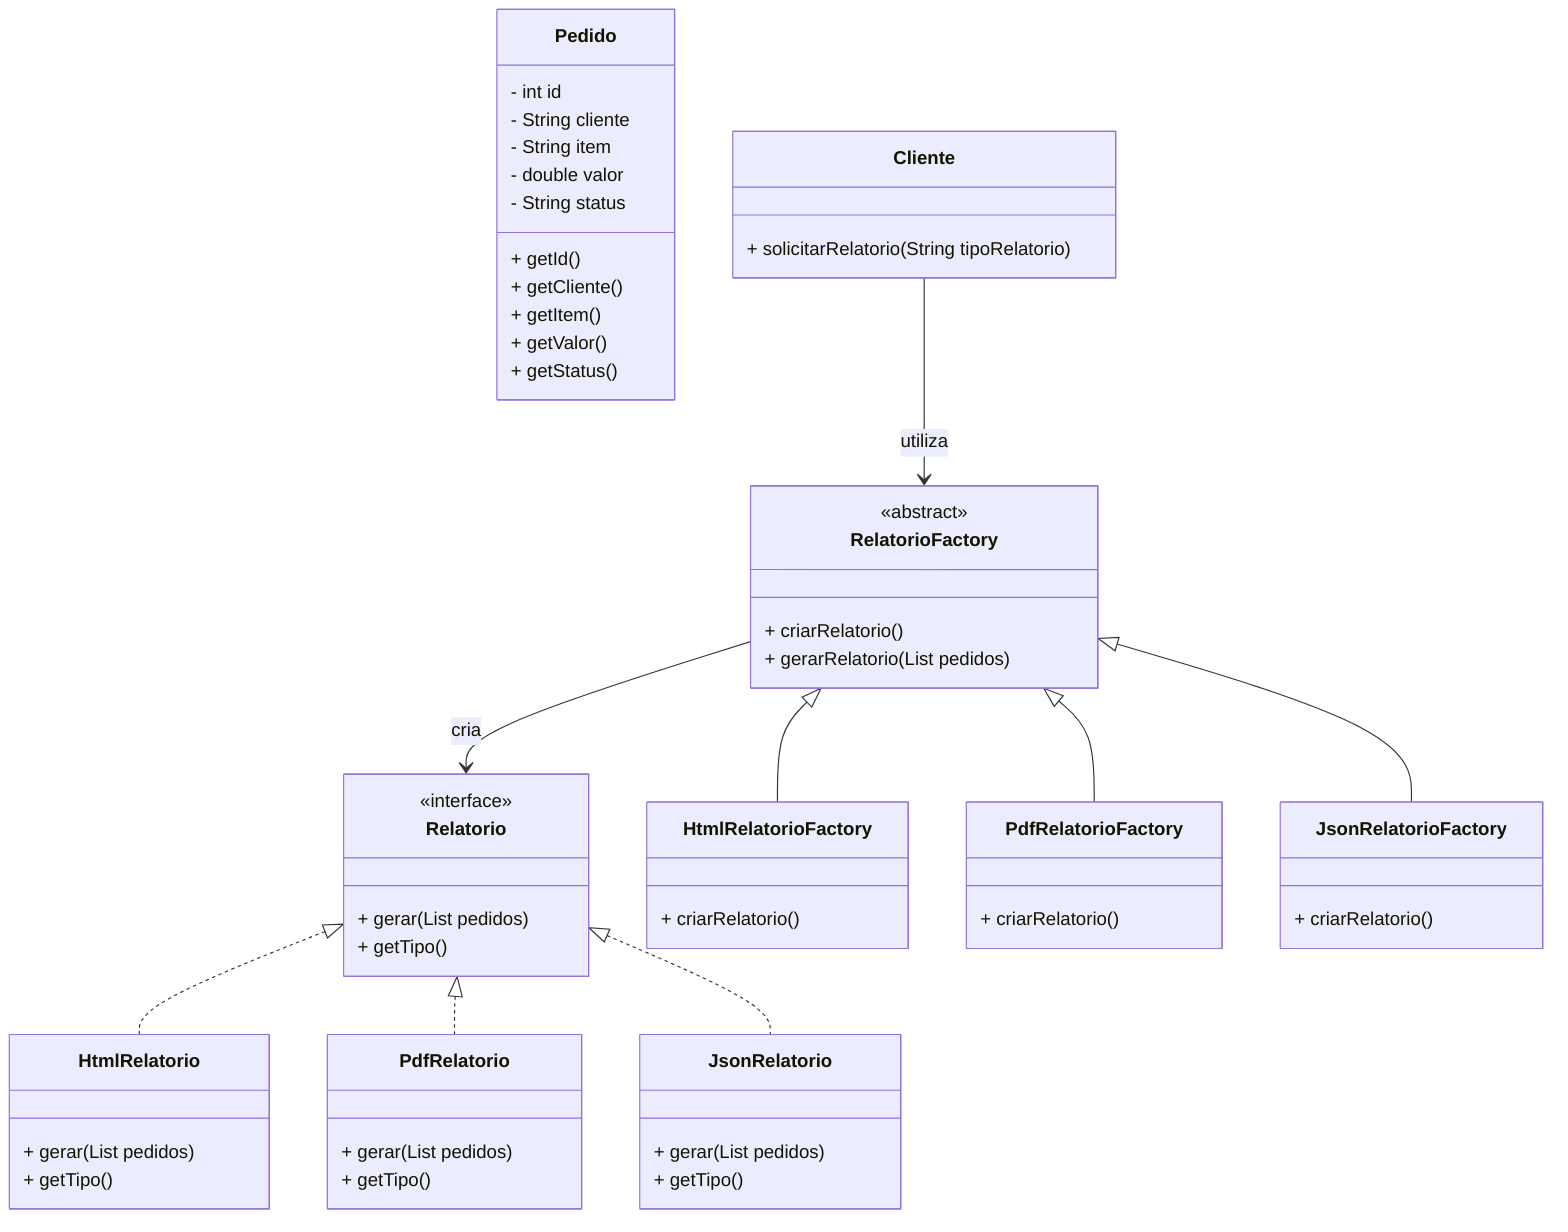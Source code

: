 %% filepath: c:\Users\Vinicius\Documents\GitHub\atividade-PdP\sistema-pedidos\docs\FactoryMethod.mmd
classDiagram
    class Pedido {
        - int id
        - String cliente
        - String item
        - double valor
        - String status
        + getId()
        + getCliente()
        + getItem()
        + getValor()
        + getStatus()
    }

    class Relatorio {
        <<interface>>
        + gerar(List<Pedido> pedidos)
        + getTipo()
    }

    class HtmlRelatorio {
        + gerar(List<Pedido> pedidos)
        + getTipo()
    }

    class PdfRelatorio {
        + gerar(List<Pedido> pedidos)
        + getTipo()
    }

    class JsonRelatorio {
        + gerar(List<Pedido> pedidos)
        + getTipo()
    }

    Relatorio <|.. HtmlRelatorio
    Relatorio <|.. PdfRelatorio
    Relatorio <|.. JsonRelatorio

    class RelatorioFactory {
        <<abstract>>
        + criarRelatorio()
        + gerarRelatorio(List<Pedido> pedidos)
    }

    class HtmlRelatorioFactory {
        + criarRelatorio()
    }

    class PdfRelatorioFactory {
        + criarRelatorio()
    }

    class JsonRelatorioFactory {
        + criarRelatorio()
    }

    RelatorioFactory <|-- HtmlRelatorioFactory
    RelatorioFactory <|-- PdfRelatorioFactory
    RelatorioFactory <|-- JsonRelatorioFactory

    class Cliente {
        + solicitarRelatorio(String tipoRelatorio)
    }

    Cliente --> RelatorioFactory : utiliza
    RelatorioFactory --> Relatorio : cria